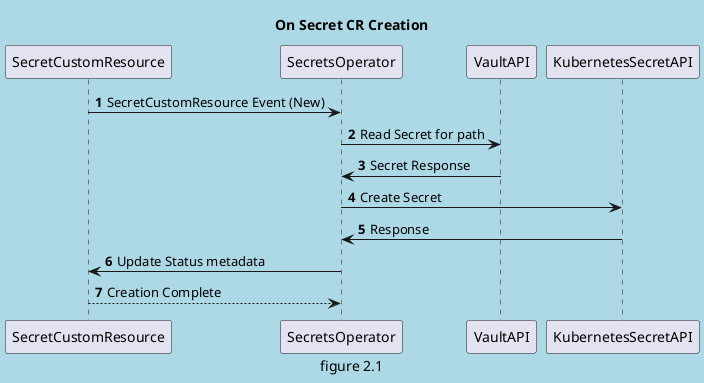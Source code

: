 @startuml
autonumber
title On Secret CR Creation
skinparam BackgroundColor LightBlue
SecretCustomResource -> SecretsOperator : SecretCustomResource Event (New)
SecretsOperator -> VaultAPI : Read Secret for path
    VaultAPI -> SecretsOperator : Secret Response
    SecretsOperator -> KubernetesSecretAPI : Create Secret
    KubernetesSecretAPI -> SecretsOperator : Response
    SecretsOperator -> SecretCustomResource : Update Status metadata
    return Creation Complete
caption figure 2.1
@enduml

@startuml
autonumber
title On Secret CR Update
skinparam BackgroundColor LightBlue
    SecretCustomResource -> SecretsOperator : SecretCustomResource Event (Updated)
    SecretsOperator -> VaultAPI : Read Secret for path
    VaultAPI -> SecretsOperator : Secret Response
    SecretsOperator -> KubernetesSecretAPI : Rename/Create Secret
    KubernetesSecretAPI -> SecretsOperator : Response
    SecretsOperator -> KubernetesSecretAPI : Write data from Vault Response
    SecretsOperator -> SecretCustomResource : Update Status metadata
    SecretsOperator -> SecretsOperator : Execute post sync/update actions
    return Update Complete
caption figure 2.2
@enduml

@startuml
autonumber
title On Secret CR Deletion
skinparam BackgroundColor LightBlue
    SecretCustomResource -> SecretsOperator : SecretCustomResource Event (Deletion)
    SecretsOperator -> SecretsOperator : Execute all finalizers
    SecretsOperator -> SecretsOperator : Execute post sync/update actions
    return Deletion Complete
caption figure 2.3
@enduml


@startuml
autonumber
title On Auth CR Creation
skinparam BackgroundColor LightBlue
AuthCustomResource -> SecretsOperator : AuthCustomResource Event (New)
SecretsOperator -> KubernetesAPI : Read/Create ServiceAccount Token
SecretsOperator -> VaultAPI : Attempt Vault authentication
SecretsOperator -> AuthCustomResource : Update validity
return Validation Complete
caption figure 3.1
@enduml

@startuml
autonumber
title On Auth CR Deletion
skinparam BackgroundColor LightBlue
    AuthCustomResource -> SecretsOperator : AuthCustomResource Event (Deletion)
    SecretsOperator -> SecretsOperator : Execute all finalizers
    return Deletion Complete
caption figure 3.2
@enduml

@startuml
autonumber
title On Connection CR Creation
skinparam BackgroundColor LightBlue
ConnectionCustomResource -> SecretsOperator : ConnectionCustomResource Event (New)
SecretsOperator -> SecretsOperator : Execute validity checks
SecretsOperator -> ConnectionCustomResource : Update validity
return Validation Complete
caption figure 4.1
@enduml

@startuml
autonumber
title On Connection CR Deletion
skinparam BackgroundColor LightBlue
    ConnectionCustomResource -> SecretsOperator : ConnectionCustomResource Event (Deletion)
    SecretsOperator -> SecretsOperator : Execute all finalizers
    return Deletion Complete
caption figure 4.2
@enduml
